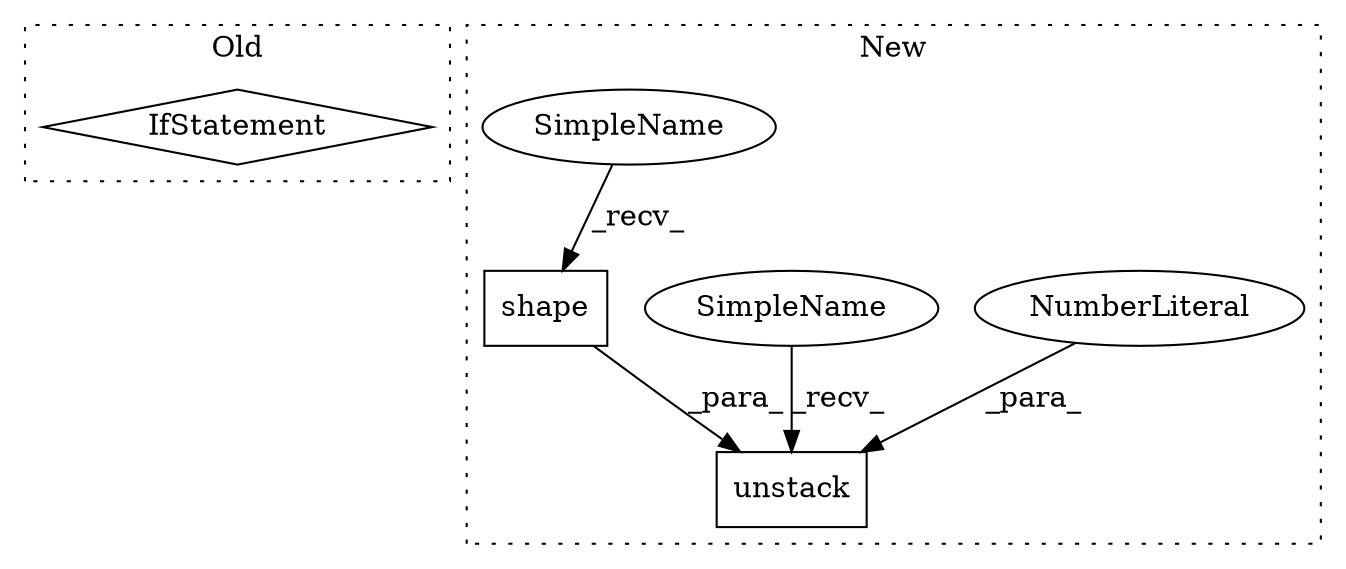 digraph G {
subgraph cluster0 {
1 [label="IfStatement" a="25" s="5466" l="38" shape="diamond"];
label = "Old";
style="dotted";
}
subgraph cluster1 {
2 [label="unstack" a="32" s="5439,5486" l="8,1" shape="box"];
3 [label="NumberLiteral" a="34" s="5485" l="1" shape="ellipse"];
4 [label="shape" a="32" s="5458,5467" l="6,1" shape="box"];
5 [label="SimpleName" a="42" s="5428" l="10" shape="ellipse"];
6 [label="SimpleName" a="42" s="5447" l="10" shape="ellipse"];
label = "New";
style="dotted";
}
3 -> 2 [label="_para_"];
4 -> 2 [label="_para_"];
5 -> 2 [label="_recv_"];
6 -> 4 [label="_recv_"];
}